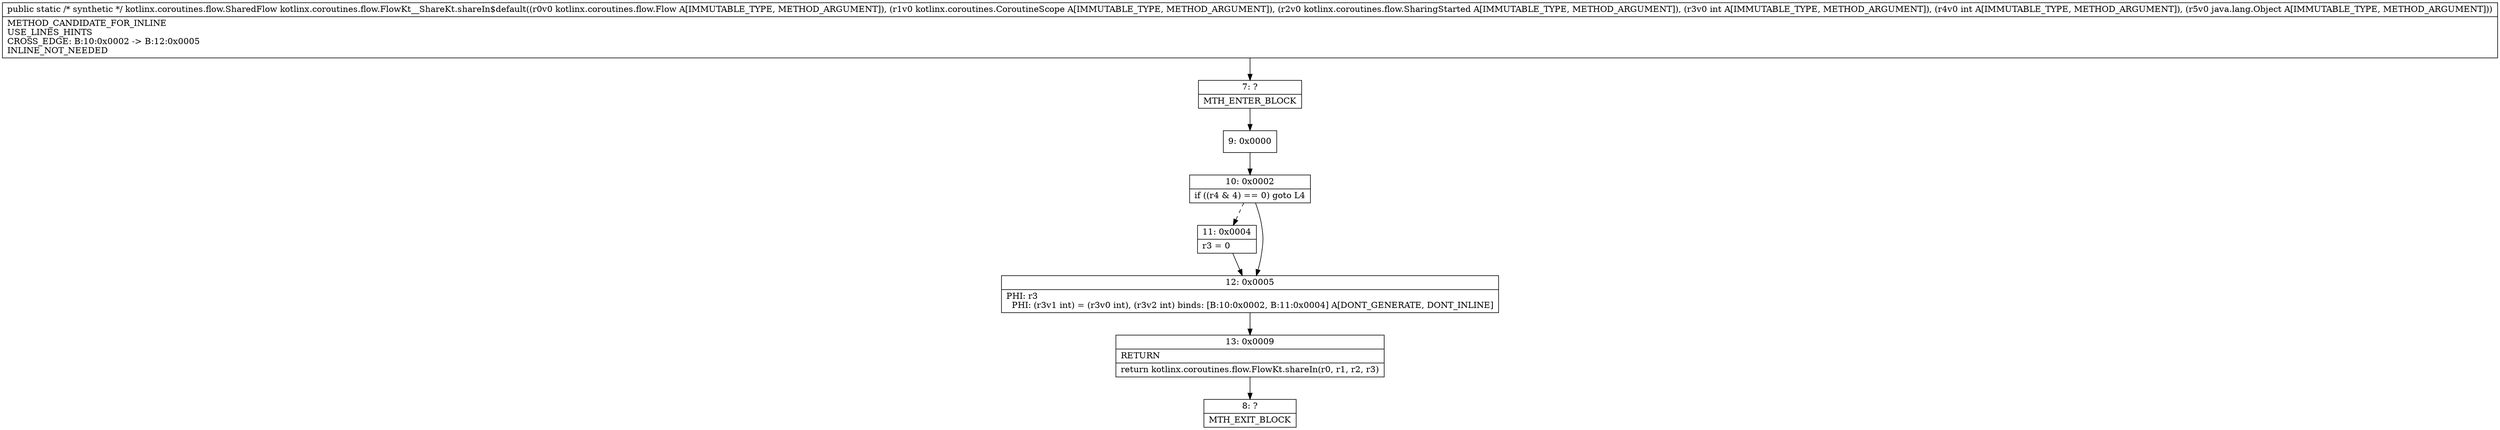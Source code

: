digraph "CFG forkotlinx.coroutines.flow.FlowKt__ShareKt.shareIn$default(Lkotlinx\/coroutines\/flow\/Flow;Lkotlinx\/coroutines\/CoroutineScope;Lkotlinx\/coroutines\/flow\/SharingStarted;IILjava\/lang\/Object;)Lkotlinx\/coroutines\/flow\/SharedFlow;" {
Node_7 [shape=record,label="{7\:\ ?|MTH_ENTER_BLOCK\l}"];
Node_9 [shape=record,label="{9\:\ 0x0000}"];
Node_10 [shape=record,label="{10\:\ 0x0002|if ((r4 & 4) == 0) goto L4\l}"];
Node_11 [shape=record,label="{11\:\ 0x0004|r3 = 0\l}"];
Node_12 [shape=record,label="{12\:\ 0x0005|PHI: r3 \l  PHI: (r3v1 int) = (r3v0 int), (r3v2 int) binds: [B:10:0x0002, B:11:0x0004] A[DONT_GENERATE, DONT_INLINE]\l}"];
Node_13 [shape=record,label="{13\:\ 0x0009|RETURN\l|return kotlinx.coroutines.flow.FlowKt.shareIn(r0, r1, r2, r3)\l}"];
Node_8 [shape=record,label="{8\:\ ?|MTH_EXIT_BLOCK\l}"];
MethodNode[shape=record,label="{public static \/* synthetic *\/ kotlinx.coroutines.flow.SharedFlow kotlinx.coroutines.flow.FlowKt__ShareKt.shareIn$default((r0v0 kotlinx.coroutines.flow.Flow A[IMMUTABLE_TYPE, METHOD_ARGUMENT]), (r1v0 kotlinx.coroutines.CoroutineScope A[IMMUTABLE_TYPE, METHOD_ARGUMENT]), (r2v0 kotlinx.coroutines.flow.SharingStarted A[IMMUTABLE_TYPE, METHOD_ARGUMENT]), (r3v0 int A[IMMUTABLE_TYPE, METHOD_ARGUMENT]), (r4v0 int A[IMMUTABLE_TYPE, METHOD_ARGUMENT]), (r5v0 java.lang.Object A[IMMUTABLE_TYPE, METHOD_ARGUMENT]))  | METHOD_CANDIDATE_FOR_INLINE\lUSE_LINES_HINTS\lCROSS_EDGE: B:10:0x0002 \-\> B:12:0x0005\lINLINE_NOT_NEEDED\l}"];
MethodNode -> Node_7;Node_7 -> Node_9;
Node_9 -> Node_10;
Node_10 -> Node_11[style=dashed];
Node_10 -> Node_12;
Node_11 -> Node_12;
Node_12 -> Node_13;
Node_13 -> Node_8;
}

